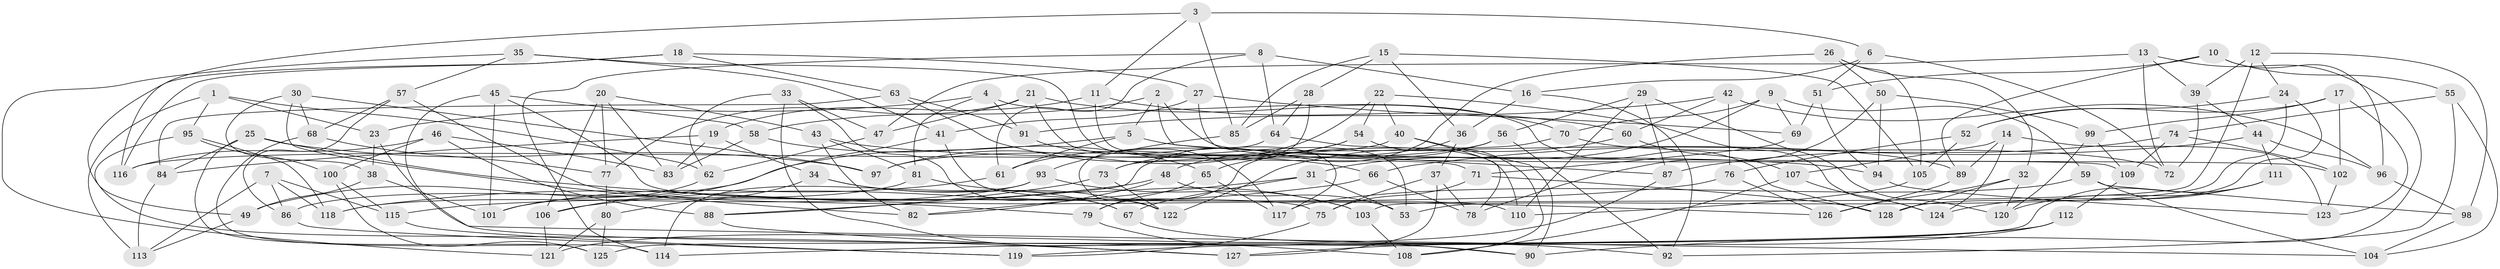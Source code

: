 // Generated by graph-tools (version 1.1) at 2025/16/03/09/25 04:16:33]
// undirected, 128 vertices, 256 edges
graph export_dot {
graph [start="1"]
  node [color=gray90,style=filled];
  1;
  2;
  3;
  4;
  5;
  6;
  7;
  8;
  9;
  10;
  11;
  12;
  13;
  14;
  15;
  16;
  17;
  18;
  19;
  20;
  21;
  22;
  23;
  24;
  25;
  26;
  27;
  28;
  29;
  30;
  31;
  32;
  33;
  34;
  35;
  36;
  37;
  38;
  39;
  40;
  41;
  42;
  43;
  44;
  45;
  46;
  47;
  48;
  49;
  50;
  51;
  52;
  53;
  54;
  55;
  56;
  57;
  58;
  59;
  60;
  61;
  62;
  63;
  64;
  65;
  66;
  67;
  68;
  69;
  70;
  71;
  72;
  73;
  74;
  75;
  76;
  77;
  78;
  79;
  80;
  81;
  82;
  83;
  84;
  85;
  86;
  87;
  88;
  89;
  90;
  91;
  92;
  93;
  94;
  95;
  96;
  97;
  98;
  99;
  100;
  101;
  102;
  103;
  104;
  105;
  106;
  107;
  108;
  109;
  110;
  111;
  112;
  113;
  114;
  115;
  116;
  117;
  118;
  119;
  120;
  121;
  122;
  123;
  124;
  125;
  126;
  127;
  128;
  1 -- 113;
  1 -- 95;
  1 -- 23;
  1 -- 62;
  2 -- 87;
  2 -- 102;
  2 -- 58;
  2 -- 5;
  3 -- 6;
  3 -- 116;
  3 -- 85;
  3 -- 11;
  4 -- 91;
  4 -- 128;
  4 -- 81;
  4 -- 23;
  5 -- 89;
  5 -- 61;
  5 -- 49;
  6 -- 72;
  6 -- 51;
  6 -- 16;
  7 -- 86;
  7 -- 115;
  7 -- 118;
  7 -- 113;
  8 -- 61;
  8 -- 16;
  8 -- 114;
  8 -- 64;
  9 -- 59;
  9 -- 70;
  9 -- 69;
  9 -- 31;
  10 -- 51;
  10 -- 89;
  10 -- 96;
  10 -- 55;
  11 -- 71;
  11 -- 19;
  11 -- 60;
  12 -- 24;
  12 -- 103;
  12 -- 39;
  12 -- 98;
  13 -- 90;
  13 -- 72;
  13 -- 47;
  13 -- 39;
  14 -- 89;
  14 -- 124;
  14 -- 123;
  14 -- 107;
  15 -- 28;
  15 -- 105;
  15 -- 85;
  15 -- 36;
  16 -- 92;
  16 -- 36;
  17 -- 99;
  17 -- 52;
  17 -- 102;
  17 -- 123;
  18 -- 63;
  18 -- 116;
  18 -- 49;
  18 -- 27;
  19 -- 83;
  19 -- 84;
  19 -- 34;
  20 -- 83;
  20 -- 106;
  20 -- 43;
  20 -- 77;
  21 -- 47;
  21 -- 70;
  21 -- 77;
  21 -- 117;
  22 -- 40;
  22 -- 124;
  22 -- 54;
  22 -- 97;
  23 -- 90;
  23 -- 38;
  24 -- 52;
  24 -- 53;
  24 -- 128;
  25 -- 125;
  25 -- 126;
  25 -- 97;
  25 -- 84;
  26 -- 50;
  26 -- 88;
  26 -- 32;
  26 -- 105;
  27 -- 109;
  27 -- 69;
  27 -- 41;
  28 -- 64;
  28 -- 73;
  28 -- 85;
  29 -- 56;
  29 -- 110;
  29 -- 120;
  29 -- 87;
  30 -- 82;
  30 -- 68;
  30 -- 97;
  30 -- 38;
  31 -- 82;
  31 -- 67;
  31 -- 53;
  32 -- 126;
  32 -- 128;
  32 -- 120;
  33 -- 62;
  33 -- 67;
  33 -- 108;
  33 -- 47;
  34 -- 80;
  34 -- 122;
  34 -- 67;
  35 -- 121;
  35 -- 53;
  35 -- 57;
  35 -- 41;
  36 -- 48;
  36 -- 37;
  37 -- 78;
  37 -- 75;
  37 -- 127;
  38 -- 101;
  38 -- 49;
  39 -- 44;
  39 -- 72;
  40 -- 116;
  40 -- 90;
  40 -- 78;
  41 -- 106;
  41 -- 110;
  42 -- 60;
  42 -- 76;
  42 -- 91;
  42 -- 96;
  43 -- 81;
  43 -- 94;
  43 -- 82;
  44 -- 66;
  44 -- 111;
  44 -- 96;
  45 -- 75;
  45 -- 58;
  45 -- 101;
  45 -- 104;
  46 -- 83;
  46 -- 100;
  46 -- 88;
  46 -- 116;
  47 -- 62;
  48 -- 82;
  48 -- 118;
  48 -- 53;
  49 -- 113;
  50 -- 94;
  50 -- 78;
  50 -- 99;
  51 -- 94;
  51 -- 69;
  52 -- 105;
  52 -- 76;
  54 -- 108;
  54 -- 61;
  54 -- 73;
  55 -- 74;
  55 -- 92;
  55 -- 104;
  56 -- 92;
  56 -- 65;
  56 -- 97;
  57 -- 68;
  57 -- 79;
  57 -- 86;
  58 -- 65;
  58 -- 83;
  59 -- 117;
  59 -- 98;
  59 -- 104;
  60 -- 122;
  60 -- 107;
  61 -- 101;
  62 -- 101;
  63 -- 91;
  63 -- 84;
  63 -- 66;
  64 -- 110;
  64 -- 122;
  65 -- 79;
  65 -- 117;
  66 -- 106;
  66 -- 78;
  67 -- 92;
  68 -- 77;
  68 -- 114;
  69 -- 71;
  70 -- 79;
  70 -- 72;
  71 -- 128;
  71 -- 75;
  73 -- 88;
  73 -- 122;
  74 -- 109;
  74 -- 87;
  74 -- 102;
  75 -- 119;
  76 -- 115;
  76 -- 126;
  77 -- 80;
  79 -- 90;
  80 -- 121;
  80 -- 125;
  81 -- 86;
  81 -- 103;
  84 -- 113;
  85 -- 93;
  86 -- 119;
  87 -- 121;
  88 -- 127;
  89 -- 126;
  91 -- 117;
  93 -- 103;
  93 -- 118;
  93 -- 114;
  94 -- 123;
  95 -- 127;
  95 -- 100;
  95 -- 118;
  96 -- 98;
  98 -- 104;
  99 -- 109;
  99 -- 120;
  100 -- 115;
  100 -- 125;
  102 -- 123;
  103 -- 108;
  105 -- 110;
  106 -- 121;
  107 -- 108;
  107 -- 124;
  109 -- 112;
  111 -- 124;
  111 -- 125;
  111 -- 120;
  112 -- 114;
  112 -- 119;
  112 -- 127;
  115 -- 119;
}
